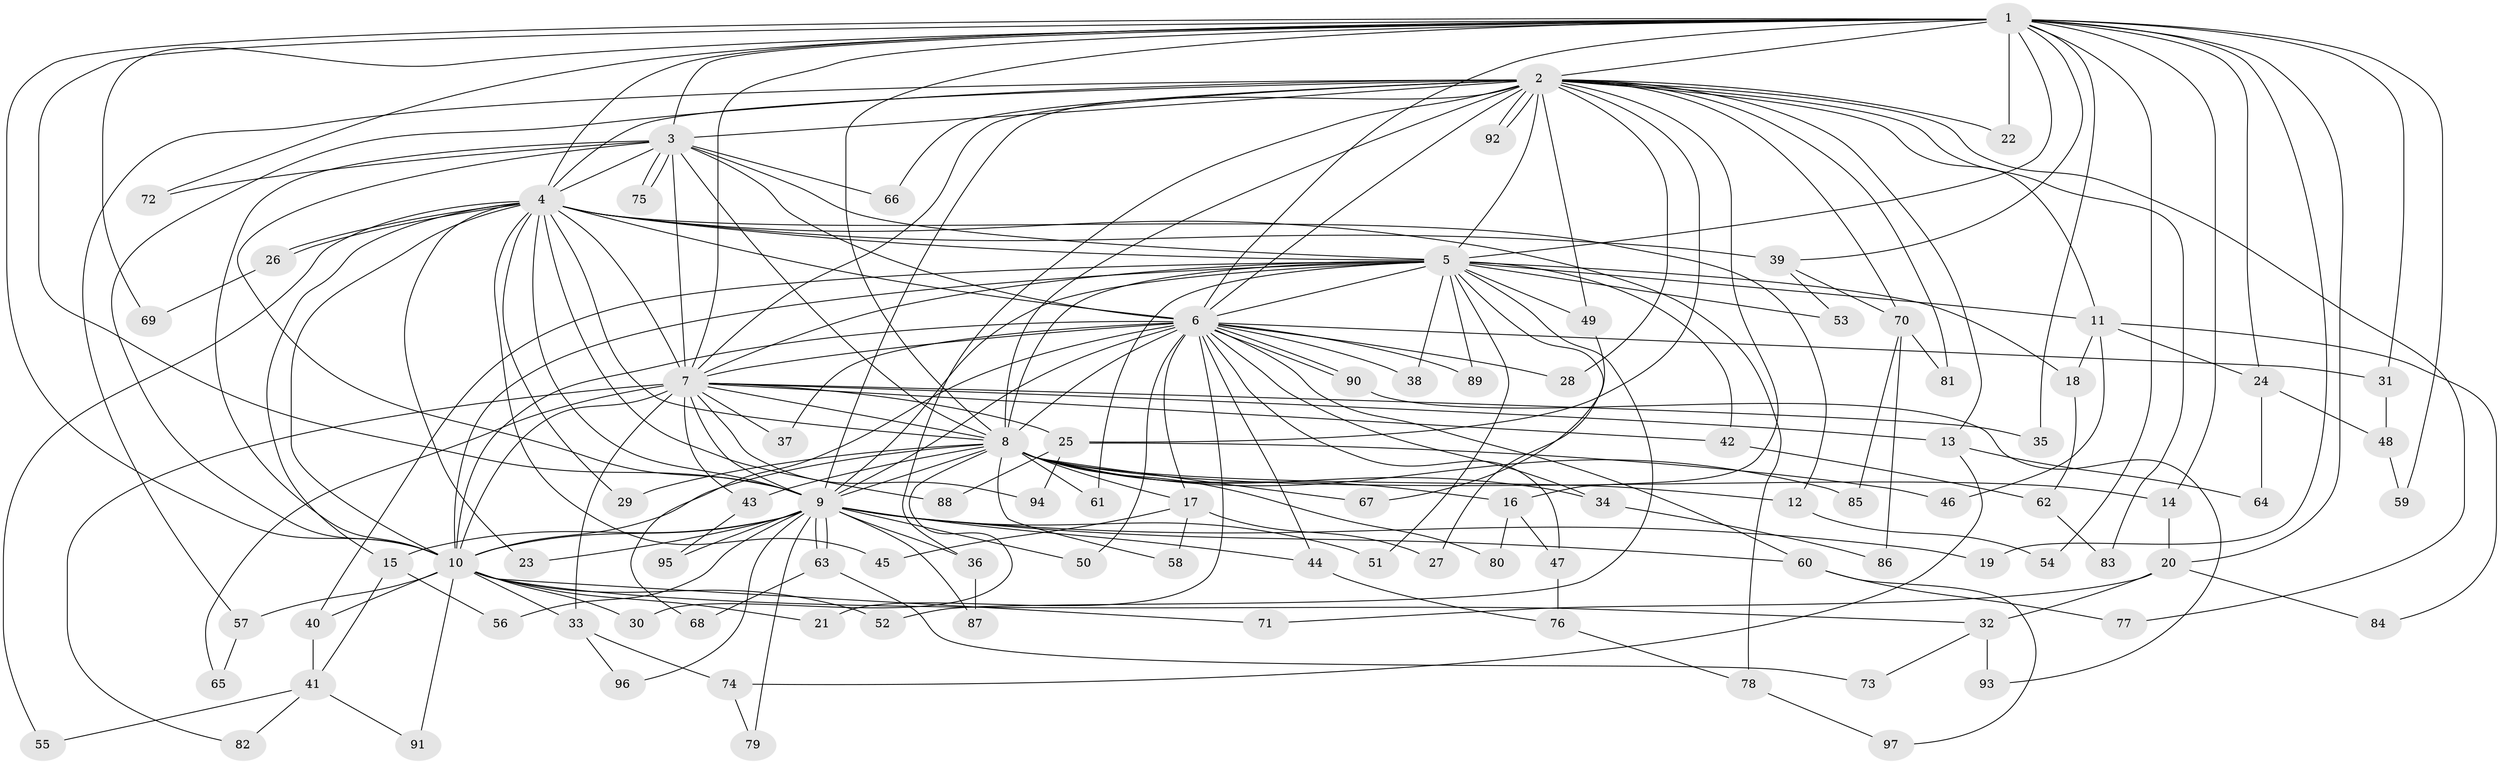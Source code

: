 // coarse degree distribution, {19: 0.013513513513513514, 22: 0.013513513513513514, 10: 0.013513513513513514, 17: 0.02702702702702703, 30: 0.013513513513513514, 21: 0.013513513513513514, 23: 0.013513513513513514, 15: 0.013513513513513514, 6: 0.02702702702702703, 3: 0.14864864864864866, 5: 0.02702702702702703, 7: 0.02702702702702703, 4: 0.0945945945945946, 2: 0.5135135135135135, 1: 0.04054054054054054}
// Generated by graph-tools (version 1.1) at 2025/41/03/06/25 10:41:34]
// undirected, 97 vertices, 219 edges
graph export_dot {
graph [start="1"]
  node [color=gray90,style=filled];
  1;
  2;
  3;
  4;
  5;
  6;
  7;
  8;
  9;
  10;
  11;
  12;
  13;
  14;
  15;
  16;
  17;
  18;
  19;
  20;
  21;
  22;
  23;
  24;
  25;
  26;
  27;
  28;
  29;
  30;
  31;
  32;
  33;
  34;
  35;
  36;
  37;
  38;
  39;
  40;
  41;
  42;
  43;
  44;
  45;
  46;
  47;
  48;
  49;
  50;
  51;
  52;
  53;
  54;
  55;
  56;
  57;
  58;
  59;
  60;
  61;
  62;
  63;
  64;
  65;
  66;
  67;
  68;
  69;
  70;
  71;
  72;
  73;
  74;
  75;
  76;
  77;
  78;
  79;
  80;
  81;
  82;
  83;
  84;
  85;
  86;
  87;
  88;
  89;
  90;
  91;
  92;
  93;
  94;
  95;
  96;
  97;
  1 -- 2;
  1 -- 3;
  1 -- 4;
  1 -- 5;
  1 -- 6;
  1 -- 7;
  1 -- 8;
  1 -- 9;
  1 -- 10;
  1 -- 14;
  1 -- 19;
  1 -- 20;
  1 -- 22;
  1 -- 24;
  1 -- 31;
  1 -- 35;
  1 -- 39;
  1 -- 54;
  1 -- 59;
  1 -- 69;
  1 -- 72;
  2 -- 3;
  2 -- 4;
  2 -- 5;
  2 -- 6;
  2 -- 7;
  2 -- 8;
  2 -- 9;
  2 -- 10;
  2 -- 11;
  2 -- 13;
  2 -- 16;
  2 -- 22;
  2 -- 25;
  2 -- 28;
  2 -- 36;
  2 -- 49;
  2 -- 57;
  2 -- 66;
  2 -- 70;
  2 -- 77;
  2 -- 81;
  2 -- 83;
  2 -- 92;
  2 -- 92;
  3 -- 4;
  3 -- 5;
  3 -- 6;
  3 -- 7;
  3 -- 8;
  3 -- 9;
  3 -- 10;
  3 -- 66;
  3 -- 72;
  3 -- 75;
  3 -- 75;
  4 -- 5;
  4 -- 6;
  4 -- 7;
  4 -- 8;
  4 -- 9;
  4 -- 10;
  4 -- 12;
  4 -- 15;
  4 -- 23;
  4 -- 26;
  4 -- 26;
  4 -- 29;
  4 -- 39;
  4 -- 45;
  4 -- 55;
  4 -- 78;
  4 -- 88;
  5 -- 6;
  5 -- 7;
  5 -- 8;
  5 -- 9;
  5 -- 10;
  5 -- 11;
  5 -- 18;
  5 -- 27;
  5 -- 38;
  5 -- 40;
  5 -- 42;
  5 -- 49;
  5 -- 51;
  5 -- 52;
  5 -- 53;
  5 -- 61;
  5 -- 89;
  6 -- 7;
  6 -- 8;
  6 -- 9;
  6 -- 10;
  6 -- 17;
  6 -- 21;
  6 -- 28;
  6 -- 31;
  6 -- 34;
  6 -- 37;
  6 -- 38;
  6 -- 44;
  6 -- 47;
  6 -- 50;
  6 -- 60;
  6 -- 68;
  6 -- 89;
  6 -- 90;
  6 -- 90;
  7 -- 8;
  7 -- 9;
  7 -- 10;
  7 -- 13;
  7 -- 25;
  7 -- 33;
  7 -- 35;
  7 -- 37;
  7 -- 42;
  7 -- 43;
  7 -- 65;
  7 -- 82;
  7 -- 94;
  8 -- 9;
  8 -- 10;
  8 -- 12;
  8 -- 14;
  8 -- 16;
  8 -- 17;
  8 -- 29;
  8 -- 30;
  8 -- 34;
  8 -- 43;
  8 -- 58;
  8 -- 61;
  8 -- 67;
  8 -- 80;
  8 -- 85;
  9 -- 10;
  9 -- 15;
  9 -- 19;
  9 -- 23;
  9 -- 36;
  9 -- 44;
  9 -- 50;
  9 -- 51;
  9 -- 56;
  9 -- 60;
  9 -- 63;
  9 -- 63;
  9 -- 79;
  9 -- 87;
  9 -- 95;
  9 -- 96;
  10 -- 21;
  10 -- 30;
  10 -- 32;
  10 -- 33;
  10 -- 40;
  10 -- 52;
  10 -- 57;
  10 -- 71;
  10 -- 91;
  11 -- 18;
  11 -- 24;
  11 -- 46;
  11 -- 84;
  12 -- 54;
  13 -- 64;
  13 -- 74;
  14 -- 20;
  15 -- 41;
  15 -- 56;
  16 -- 47;
  16 -- 80;
  17 -- 27;
  17 -- 45;
  17 -- 58;
  18 -- 62;
  20 -- 32;
  20 -- 71;
  20 -- 84;
  24 -- 48;
  24 -- 64;
  25 -- 46;
  25 -- 88;
  25 -- 94;
  26 -- 69;
  31 -- 48;
  32 -- 73;
  32 -- 93;
  33 -- 74;
  33 -- 96;
  34 -- 86;
  36 -- 87;
  39 -- 53;
  39 -- 70;
  40 -- 41;
  41 -- 55;
  41 -- 82;
  41 -- 91;
  42 -- 62;
  43 -- 95;
  44 -- 76;
  47 -- 76;
  48 -- 59;
  49 -- 67;
  57 -- 65;
  60 -- 77;
  60 -- 97;
  62 -- 83;
  63 -- 68;
  63 -- 73;
  70 -- 81;
  70 -- 85;
  70 -- 86;
  74 -- 79;
  76 -- 78;
  78 -- 97;
  90 -- 93;
}
